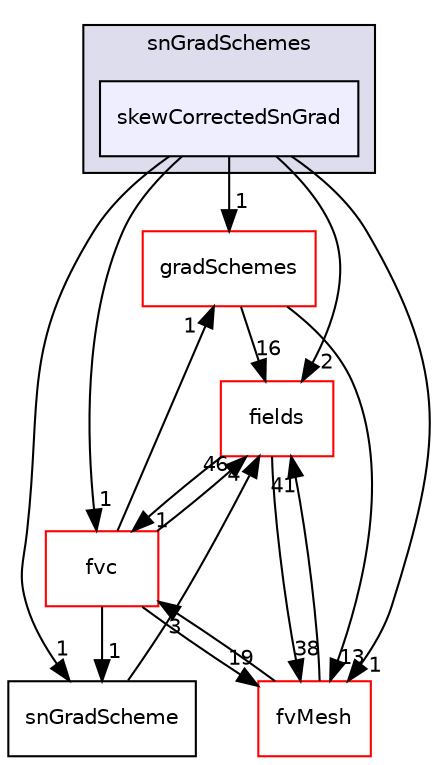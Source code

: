 digraph "src/finiteVolume/finiteVolume/snGradSchemes/skewCorrectedSnGrad" {
  bgcolor=transparent;
  compound=true
  node [ fontsize="10", fontname="Helvetica"];
  edge [ labelfontsize="10", labelfontname="Helvetica"];
  subgraph clusterdir_f2a32fae3c7e5034ec75716fe725e251 {
    graph [ bgcolor="#ddddee", pencolor="black", label="snGradSchemes" fontname="Helvetica", fontsize="10", URL="dir_f2a32fae3c7e5034ec75716fe725e251.html"]
  dir_00dd49c859186e6abe3012aed94a9e8d [shape=box, label="skewCorrectedSnGrad", style="filled", fillcolor="#eeeeff", pencolor="black", URL="dir_00dd49c859186e6abe3012aed94a9e8d.html"];
  }
  dir_211d73fd6015a334f4cd90c9fb88c421 [shape=box label="gradSchemes" color="red" URL="dir_211d73fd6015a334f4cd90c9fb88c421.html"];
  dir_25ab4a83a983f7bb7a38b7f63bb141b7 [shape=box label="fields" color="red" URL="dir_25ab4a83a983f7bb7a38b7f63bb141b7.html"];
  dir_f4030f3362933683136e1dae328f10c0 [shape=box label="fvc" color="red" URL="dir_f4030f3362933683136e1dae328f10c0.html"];
  dir_b183a1b254b58a98380f78c8137f8667 [shape=box label="snGradScheme" URL="dir_b183a1b254b58a98380f78c8137f8667.html"];
  dir_c382fa095c9c33d8673c0dd60aaef275 [shape=box label="fvMesh" color="red" URL="dir_c382fa095c9c33d8673c0dd60aaef275.html"];
  dir_211d73fd6015a334f4cd90c9fb88c421->dir_25ab4a83a983f7bb7a38b7f63bb141b7 [headlabel="16", labeldistance=1.5 headhref="dir_001060_000890.html"];
  dir_211d73fd6015a334f4cd90c9fb88c421->dir_c382fa095c9c33d8673c0dd60aaef275 [headlabel="13", labeldistance=1.5 headhref="dir_001060_001106.html"];
  dir_25ab4a83a983f7bb7a38b7f63bb141b7->dir_f4030f3362933683136e1dae328f10c0 [headlabel="1", labeldistance=1.5 headhref="dir_000890_001055.html"];
  dir_25ab4a83a983f7bb7a38b7f63bb141b7->dir_c382fa095c9c33d8673c0dd60aaef275 [headlabel="38", labeldistance=1.5 headhref="dir_000890_001106.html"];
  dir_f4030f3362933683136e1dae328f10c0->dir_211d73fd6015a334f4cd90c9fb88c421 [headlabel="1", labeldistance=1.5 headhref="dir_001055_001060.html"];
  dir_f4030f3362933683136e1dae328f10c0->dir_25ab4a83a983f7bb7a38b7f63bb141b7 [headlabel="46", labeldistance=1.5 headhref="dir_001055_000890.html"];
  dir_f4030f3362933683136e1dae328f10c0->dir_b183a1b254b58a98380f78c8137f8667 [headlabel="1", labeldistance=1.5 headhref="dir_001055_001084.html"];
  dir_f4030f3362933683136e1dae328f10c0->dir_c382fa095c9c33d8673c0dd60aaef275 [headlabel="19", labeldistance=1.5 headhref="dir_001055_001106.html"];
  dir_00dd49c859186e6abe3012aed94a9e8d->dir_211d73fd6015a334f4cd90c9fb88c421 [headlabel="1", labeldistance=1.5 headhref="dir_001083_001060.html"];
  dir_00dd49c859186e6abe3012aed94a9e8d->dir_25ab4a83a983f7bb7a38b7f63bb141b7 [headlabel="2", labeldistance=1.5 headhref="dir_001083_000890.html"];
  dir_00dd49c859186e6abe3012aed94a9e8d->dir_f4030f3362933683136e1dae328f10c0 [headlabel="1", labeldistance=1.5 headhref="dir_001083_001055.html"];
  dir_00dd49c859186e6abe3012aed94a9e8d->dir_b183a1b254b58a98380f78c8137f8667 [headlabel="1", labeldistance=1.5 headhref="dir_001083_001084.html"];
  dir_00dd49c859186e6abe3012aed94a9e8d->dir_c382fa095c9c33d8673c0dd60aaef275 [headlabel="1", labeldistance=1.5 headhref="dir_001083_001106.html"];
  dir_b183a1b254b58a98380f78c8137f8667->dir_25ab4a83a983f7bb7a38b7f63bb141b7 [headlabel="4", labeldistance=1.5 headhref="dir_001084_000890.html"];
  dir_c382fa095c9c33d8673c0dd60aaef275->dir_25ab4a83a983f7bb7a38b7f63bb141b7 [headlabel="41", labeldistance=1.5 headhref="dir_001106_000890.html"];
  dir_c382fa095c9c33d8673c0dd60aaef275->dir_f4030f3362933683136e1dae328f10c0 [headlabel="3", labeldistance=1.5 headhref="dir_001106_001055.html"];
}
